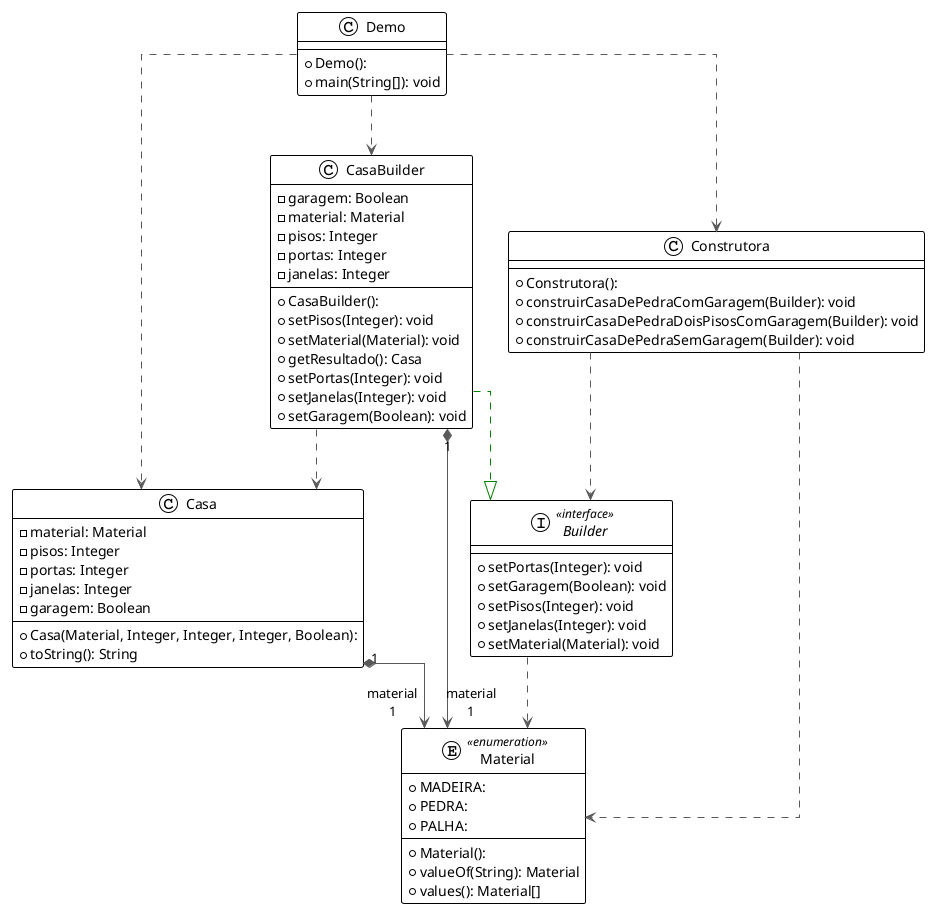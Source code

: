 @startuml

!theme plain
top to bottom direction
skinparam linetype ortho

interface Builder << interface >> {
  + setPortas(Integer): void
  + setGaragem(Boolean): void
  + setPisos(Integer): void
  + setJanelas(Integer): void
  + setMaterial(Material): void
}
class Casa {
  + Casa(Material, Integer, Integer, Integer, Boolean): 
  - material: Material
  - pisos: Integer
  - portas: Integer
  - janelas: Integer
  - garagem: Boolean
  + toString(): String
}
class CasaBuilder {
  + CasaBuilder(): 
  - garagem: Boolean
  - material: Material
  - pisos: Integer
  - portas: Integer
  - janelas: Integer
  + setPisos(Integer): void
  + setMaterial(Material): void
  + getResultado(): Casa
  + setPortas(Integer): void
  + setJanelas(Integer): void
  + setGaragem(Boolean): void
}
class Construtora {
  + Construtora(): 
  + construirCasaDePedraComGaragem(Builder): void
  + construirCasaDePedraDoisPisosComGaragem(Builder): void
  + construirCasaDePedraSemGaragem(Builder): void
}
class Demo {
  + Demo(): 
  + main(String[]): void
}
enum Material << enumeration >> {
  + Material(): 
  + MADEIRA: 
  + PEDRA: 
  + PALHA: 
  + valueOf(String): Material
  + values(): Material[]
}

Builder      -[#595959,dashed]->  Material    
Casa        "1" *-[#595959,plain]-> "material\n1" Material    
CasaBuilder  -[#008200,dashed]-^  Builder     
CasaBuilder  -[#595959,dashed]->  Casa        
CasaBuilder "1" *-[#595959,plain]-> "material\n1" Material    
Construtora  -[#595959,dashed]->  Builder     
Construtora  -[#595959,dashed]->  Material    
Demo         -[#595959,dashed]->  Casa        
Demo         -[#595959,dashed]->  CasaBuilder 
Demo         -[#595959,dashed]->  Construtora 
@enduml
